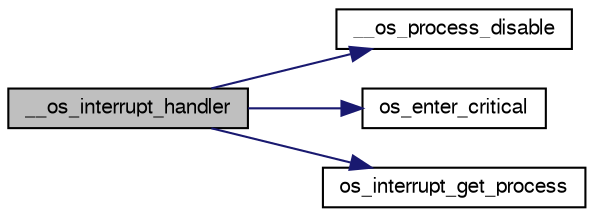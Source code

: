 digraph G
{
  edge [fontname="FreeSans",fontsize="10",labelfontname="FreeSans",labelfontsize="10"];
  node [fontname="FreeSans",fontsize="10",shape=record];
  rankdir=LR;
  Node1 [label="__os_interrupt_handler",height=0.2,width=0.4,color="black", fillcolor="grey75", style="filled" fontcolor="black"];
  Node1 -> Node2 [color="midnightblue",fontsize="10",style="solid",fontname="FreeSans"];
  Node2 [label="__os_process_disable",height=0.2,width=0.4,color="black", fillcolor="white", style="filled",URL="$group__group__os__internal__api.html#ga8b77e662e12b6ec1437ac678246f4441"];
  Node1 -> Node3 [color="midnightblue",fontsize="10",style="solid",fontname="FreeSans"];
  Node3 [label="os_enter_critical",height=0.2,width=0.4,color="black", fillcolor="white", style="filled",URL="$group__os__port__group.html#ga8c5be06e8a791ac257e372d19a41e527",tooltip="Start of a critical code region. Preemptive context switches cannot occur when in a critical region..."];
  Node1 -> Node4 [color="midnightblue",fontsize="10",style="solid",fontname="FreeSans"];
  Node4 [label="os_interrupt_get_process",height=0.2,width=0.4,color="black", fillcolor="white", style="filled",URL="$group__group__os__public__api.html#gadc52db854e4b043e20efc16136ea5233",tooltip="Get the interrupt process."];
}
